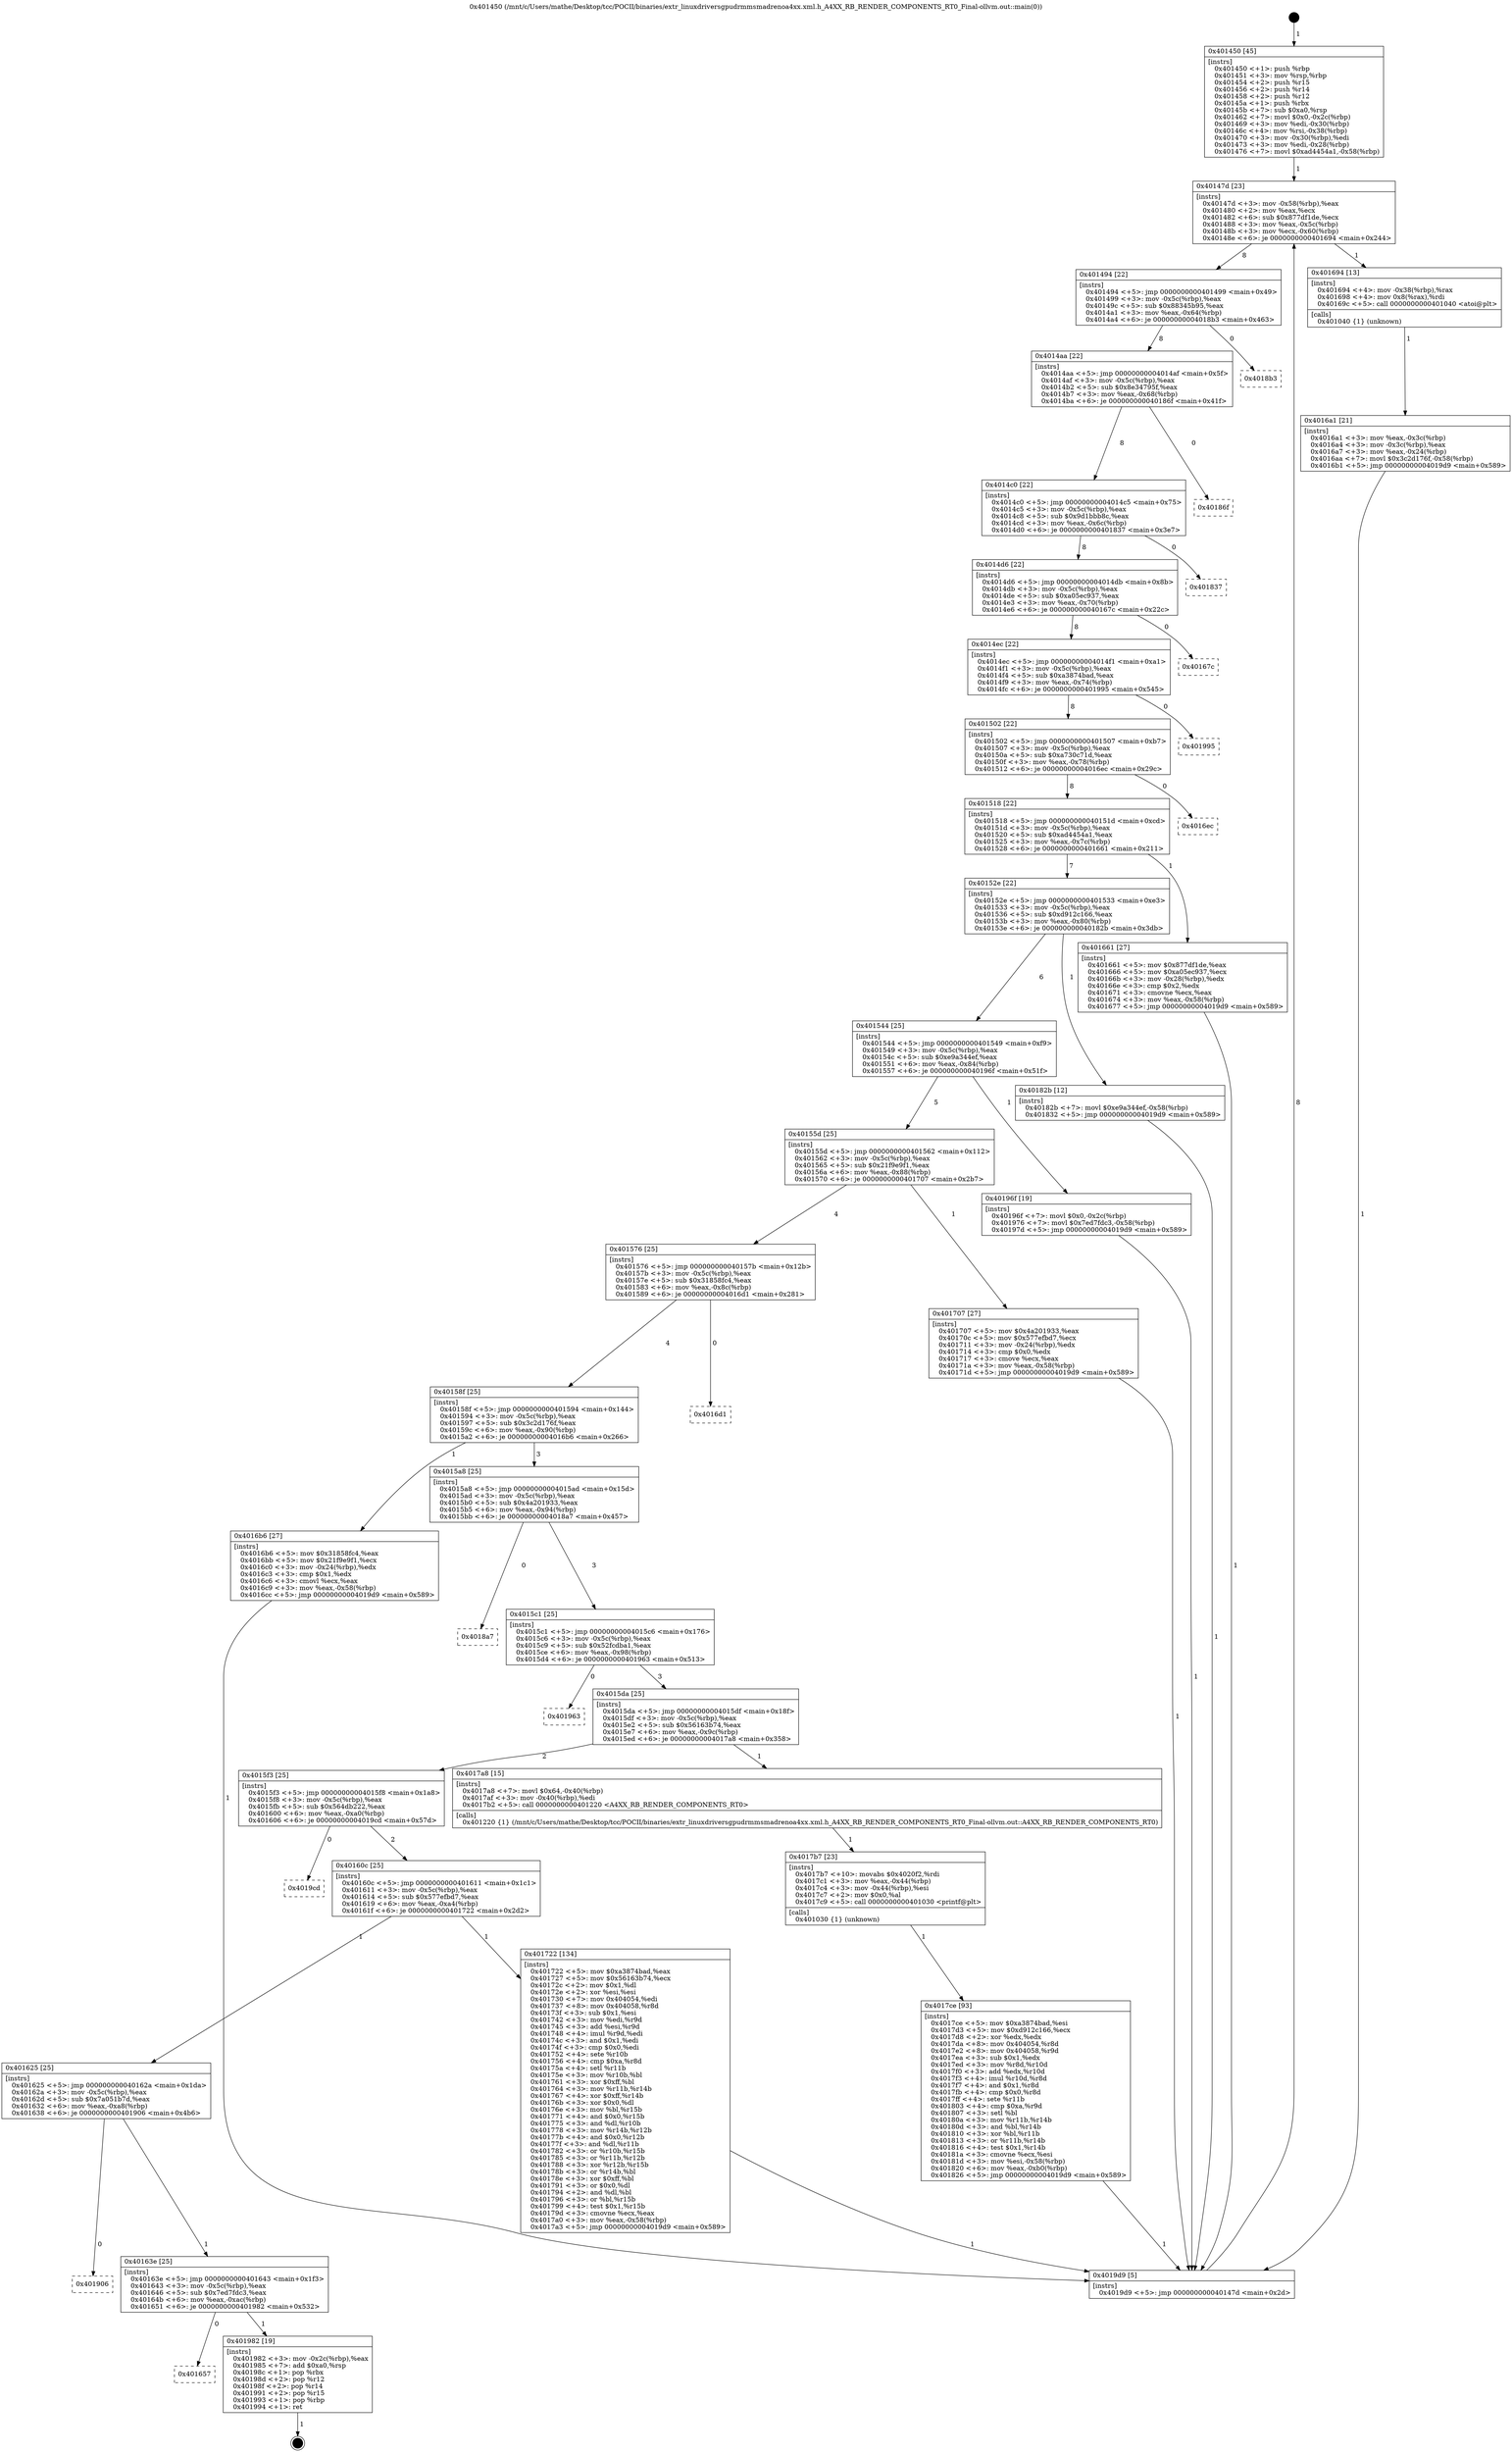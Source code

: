 digraph "0x401450" {
  label = "0x401450 (/mnt/c/Users/mathe/Desktop/tcc/POCII/binaries/extr_linuxdriversgpudrmmsmadrenoa4xx.xml.h_A4XX_RB_RENDER_COMPONENTS_RT0_Final-ollvm.out::main(0))"
  labelloc = "t"
  node[shape=record]

  Entry [label="",width=0.3,height=0.3,shape=circle,fillcolor=black,style=filled]
  "0x40147d" [label="{
     0x40147d [23]\l
     | [instrs]\l
     &nbsp;&nbsp;0x40147d \<+3\>: mov -0x58(%rbp),%eax\l
     &nbsp;&nbsp;0x401480 \<+2\>: mov %eax,%ecx\l
     &nbsp;&nbsp;0x401482 \<+6\>: sub $0x877df1de,%ecx\l
     &nbsp;&nbsp;0x401488 \<+3\>: mov %eax,-0x5c(%rbp)\l
     &nbsp;&nbsp;0x40148b \<+3\>: mov %ecx,-0x60(%rbp)\l
     &nbsp;&nbsp;0x40148e \<+6\>: je 0000000000401694 \<main+0x244\>\l
  }"]
  "0x401694" [label="{
     0x401694 [13]\l
     | [instrs]\l
     &nbsp;&nbsp;0x401694 \<+4\>: mov -0x38(%rbp),%rax\l
     &nbsp;&nbsp;0x401698 \<+4\>: mov 0x8(%rax),%rdi\l
     &nbsp;&nbsp;0x40169c \<+5\>: call 0000000000401040 \<atoi@plt\>\l
     | [calls]\l
     &nbsp;&nbsp;0x401040 \{1\} (unknown)\l
  }"]
  "0x401494" [label="{
     0x401494 [22]\l
     | [instrs]\l
     &nbsp;&nbsp;0x401494 \<+5\>: jmp 0000000000401499 \<main+0x49\>\l
     &nbsp;&nbsp;0x401499 \<+3\>: mov -0x5c(%rbp),%eax\l
     &nbsp;&nbsp;0x40149c \<+5\>: sub $0x88345b95,%eax\l
     &nbsp;&nbsp;0x4014a1 \<+3\>: mov %eax,-0x64(%rbp)\l
     &nbsp;&nbsp;0x4014a4 \<+6\>: je 00000000004018b3 \<main+0x463\>\l
  }"]
  Exit [label="",width=0.3,height=0.3,shape=circle,fillcolor=black,style=filled,peripheries=2]
  "0x4018b3" [label="{
     0x4018b3\l
  }", style=dashed]
  "0x4014aa" [label="{
     0x4014aa [22]\l
     | [instrs]\l
     &nbsp;&nbsp;0x4014aa \<+5\>: jmp 00000000004014af \<main+0x5f\>\l
     &nbsp;&nbsp;0x4014af \<+3\>: mov -0x5c(%rbp),%eax\l
     &nbsp;&nbsp;0x4014b2 \<+5\>: sub $0x8e34795f,%eax\l
     &nbsp;&nbsp;0x4014b7 \<+3\>: mov %eax,-0x68(%rbp)\l
     &nbsp;&nbsp;0x4014ba \<+6\>: je 000000000040186f \<main+0x41f\>\l
  }"]
  "0x401657" [label="{
     0x401657\l
  }", style=dashed]
  "0x40186f" [label="{
     0x40186f\l
  }", style=dashed]
  "0x4014c0" [label="{
     0x4014c0 [22]\l
     | [instrs]\l
     &nbsp;&nbsp;0x4014c0 \<+5\>: jmp 00000000004014c5 \<main+0x75\>\l
     &nbsp;&nbsp;0x4014c5 \<+3\>: mov -0x5c(%rbp),%eax\l
     &nbsp;&nbsp;0x4014c8 \<+5\>: sub $0x9d1bbb8c,%eax\l
     &nbsp;&nbsp;0x4014cd \<+3\>: mov %eax,-0x6c(%rbp)\l
     &nbsp;&nbsp;0x4014d0 \<+6\>: je 0000000000401837 \<main+0x3e7\>\l
  }"]
  "0x401982" [label="{
     0x401982 [19]\l
     | [instrs]\l
     &nbsp;&nbsp;0x401982 \<+3\>: mov -0x2c(%rbp),%eax\l
     &nbsp;&nbsp;0x401985 \<+7\>: add $0xa0,%rsp\l
     &nbsp;&nbsp;0x40198c \<+1\>: pop %rbx\l
     &nbsp;&nbsp;0x40198d \<+2\>: pop %r12\l
     &nbsp;&nbsp;0x40198f \<+2\>: pop %r14\l
     &nbsp;&nbsp;0x401991 \<+2\>: pop %r15\l
     &nbsp;&nbsp;0x401993 \<+1\>: pop %rbp\l
     &nbsp;&nbsp;0x401994 \<+1\>: ret\l
  }"]
  "0x401837" [label="{
     0x401837\l
  }", style=dashed]
  "0x4014d6" [label="{
     0x4014d6 [22]\l
     | [instrs]\l
     &nbsp;&nbsp;0x4014d6 \<+5\>: jmp 00000000004014db \<main+0x8b\>\l
     &nbsp;&nbsp;0x4014db \<+3\>: mov -0x5c(%rbp),%eax\l
     &nbsp;&nbsp;0x4014de \<+5\>: sub $0xa05ec937,%eax\l
     &nbsp;&nbsp;0x4014e3 \<+3\>: mov %eax,-0x70(%rbp)\l
     &nbsp;&nbsp;0x4014e6 \<+6\>: je 000000000040167c \<main+0x22c\>\l
  }"]
  "0x40163e" [label="{
     0x40163e [25]\l
     | [instrs]\l
     &nbsp;&nbsp;0x40163e \<+5\>: jmp 0000000000401643 \<main+0x1f3\>\l
     &nbsp;&nbsp;0x401643 \<+3\>: mov -0x5c(%rbp),%eax\l
     &nbsp;&nbsp;0x401646 \<+5\>: sub $0x7ed7fdc3,%eax\l
     &nbsp;&nbsp;0x40164b \<+6\>: mov %eax,-0xac(%rbp)\l
     &nbsp;&nbsp;0x401651 \<+6\>: je 0000000000401982 \<main+0x532\>\l
  }"]
  "0x40167c" [label="{
     0x40167c\l
  }", style=dashed]
  "0x4014ec" [label="{
     0x4014ec [22]\l
     | [instrs]\l
     &nbsp;&nbsp;0x4014ec \<+5\>: jmp 00000000004014f1 \<main+0xa1\>\l
     &nbsp;&nbsp;0x4014f1 \<+3\>: mov -0x5c(%rbp),%eax\l
     &nbsp;&nbsp;0x4014f4 \<+5\>: sub $0xa3874bad,%eax\l
     &nbsp;&nbsp;0x4014f9 \<+3\>: mov %eax,-0x74(%rbp)\l
     &nbsp;&nbsp;0x4014fc \<+6\>: je 0000000000401995 \<main+0x545\>\l
  }"]
  "0x401906" [label="{
     0x401906\l
  }", style=dashed]
  "0x401995" [label="{
     0x401995\l
  }", style=dashed]
  "0x401502" [label="{
     0x401502 [22]\l
     | [instrs]\l
     &nbsp;&nbsp;0x401502 \<+5\>: jmp 0000000000401507 \<main+0xb7\>\l
     &nbsp;&nbsp;0x401507 \<+3\>: mov -0x5c(%rbp),%eax\l
     &nbsp;&nbsp;0x40150a \<+5\>: sub $0xa730c71d,%eax\l
     &nbsp;&nbsp;0x40150f \<+3\>: mov %eax,-0x78(%rbp)\l
     &nbsp;&nbsp;0x401512 \<+6\>: je 00000000004016ec \<main+0x29c\>\l
  }"]
  "0x4017ce" [label="{
     0x4017ce [93]\l
     | [instrs]\l
     &nbsp;&nbsp;0x4017ce \<+5\>: mov $0xa3874bad,%esi\l
     &nbsp;&nbsp;0x4017d3 \<+5\>: mov $0xd912c166,%ecx\l
     &nbsp;&nbsp;0x4017d8 \<+2\>: xor %edx,%edx\l
     &nbsp;&nbsp;0x4017da \<+8\>: mov 0x404054,%r8d\l
     &nbsp;&nbsp;0x4017e2 \<+8\>: mov 0x404058,%r9d\l
     &nbsp;&nbsp;0x4017ea \<+3\>: sub $0x1,%edx\l
     &nbsp;&nbsp;0x4017ed \<+3\>: mov %r8d,%r10d\l
     &nbsp;&nbsp;0x4017f0 \<+3\>: add %edx,%r10d\l
     &nbsp;&nbsp;0x4017f3 \<+4\>: imul %r10d,%r8d\l
     &nbsp;&nbsp;0x4017f7 \<+4\>: and $0x1,%r8d\l
     &nbsp;&nbsp;0x4017fb \<+4\>: cmp $0x0,%r8d\l
     &nbsp;&nbsp;0x4017ff \<+4\>: sete %r11b\l
     &nbsp;&nbsp;0x401803 \<+4\>: cmp $0xa,%r9d\l
     &nbsp;&nbsp;0x401807 \<+3\>: setl %bl\l
     &nbsp;&nbsp;0x40180a \<+3\>: mov %r11b,%r14b\l
     &nbsp;&nbsp;0x40180d \<+3\>: and %bl,%r14b\l
     &nbsp;&nbsp;0x401810 \<+3\>: xor %bl,%r11b\l
     &nbsp;&nbsp;0x401813 \<+3\>: or %r11b,%r14b\l
     &nbsp;&nbsp;0x401816 \<+4\>: test $0x1,%r14b\l
     &nbsp;&nbsp;0x40181a \<+3\>: cmovne %ecx,%esi\l
     &nbsp;&nbsp;0x40181d \<+3\>: mov %esi,-0x58(%rbp)\l
     &nbsp;&nbsp;0x401820 \<+6\>: mov %eax,-0xb0(%rbp)\l
     &nbsp;&nbsp;0x401826 \<+5\>: jmp 00000000004019d9 \<main+0x589\>\l
  }"]
  "0x4016ec" [label="{
     0x4016ec\l
  }", style=dashed]
  "0x401518" [label="{
     0x401518 [22]\l
     | [instrs]\l
     &nbsp;&nbsp;0x401518 \<+5\>: jmp 000000000040151d \<main+0xcd\>\l
     &nbsp;&nbsp;0x40151d \<+3\>: mov -0x5c(%rbp),%eax\l
     &nbsp;&nbsp;0x401520 \<+5\>: sub $0xad4454a1,%eax\l
     &nbsp;&nbsp;0x401525 \<+3\>: mov %eax,-0x7c(%rbp)\l
     &nbsp;&nbsp;0x401528 \<+6\>: je 0000000000401661 \<main+0x211\>\l
  }"]
  "0x4017b7" [label="{
     0x4017b7 [23]\l
     | [instrs]\l
     &nbsp;&nbsp;0x4017b7 \<+10\>: movabs $0x4020f2,%rdi\l
     &nbsp;&nbsp;0x4017c1 \<+3\>: mov %eax,-0x44(%rbp)\l
     &nbsp;&nbsp;0x4017c4 \<+3\>: mov -0x44(%rbp),%esi\l
     &nbsp;&nbsp;0x4017c7 \<+2\>: mov $0x0,%al\l
     &nbsp;&nbsp;0x4017c9 \<+5\>: call 0000000000401030 \<printf@plt\>\l
     | [calls]\l
     &nbsp;&nbsp;0x401030 \{1\} (unknown)\l
  }"]
  "0x401661" [label="{
     0x401661 [27]\l
     | [instrs]\l
     &nbsp;&nbsp;0x401661 \<+5\>: mov $0x877df1de,%eax\l
     &nbsp;&nbsp;0x401666 \<+5\>: mov $0xa05ec937,%ecx\l
     &nbsp;&nbsp;0x40166b \<+3\>: mov -0x28(%rbp),%edx\l
     &nbsp;&nbsp;0x40166e \<+3\>: cmp $0x2,%edx\l
     &nbsp;&nbsp;0x401671 \<+3\>: cmovne %ecx,%eax\l
     &nbsp;&nbsp;0x401674 \<+3\>: mov %eax,-0x58(%rbp)\l
     &nbsp;&nbsp;0x401677 \<+5\>: jmp 00000000004019d9 \<main+0x589\>\l
  }"]
  "0x40152e" [label="{
     0x40152e [22]\l
     | [instrs]\l
     &nbsp;&nbsp;0x40152e \<+5\>: jmp 0000000000401533 \<main+0xe3\>\l
     &nbsp;&nbsp;0x401533 \<+3\>: mov -0x5c(%rbp),%eax\l
     &nbsp;&nbsp;0x401536 \<+5\>: sub $0xd912c166,%eax\l
     &nbsp;&nbsp;0x40153b \<+3\>: mov %eax,-0x80(%rbp)\l
     &nbsp;&nbsp;0x40153e \<+6\>: je 000000000040182b \<main+0x3db\>\l
  }"]
  "0x4019d9" [label="{
     0x4019d9 [5]\l
     | [instrs]\l
     &nbsp;&nbsp;0x4019d9 \<+5\>: jmp 000000000040147d \<main+0x2d\>\l
  }"]
  "0x401450" [label="{
     0x401450 [45]\l
     | [instrs]\l
     &nbsp;&nbsp;0x401450 \<+1\>: push %rbp\l
     &nbsp;&nbsp;0x401451 \<+3\>: mov %rsp,%rbp\l
     &nbsp;&nbsp;0x401454 \<+2\>: push %r15\l
     &nbsp;&nbsp;0x401456 \<+2\>: push %r14\l
     &nbsp;&nbsp;0x401458 \<+2\>: push %r12\l
     &nbsp;&nbsp;0x40145a \<+1\>: push %rbx\l
     &nbsp;&nbsp;0x40145b \<+7\>: sub $0xa0,%rsp\l
     &nbsp;&nbsp;0x401462 \<+7\>: movl $0x0,-0x2c(%rbp)\l
     &nbsp;&nbsp;0x401469 \<+3\>: mov %edi,-0x30(%rbp)\l
     &nbsp;&nbsp;0x40146c \<+4\>: mov %rsi,-0x38(%rbp)\l
     &nbsp;&nbsp;0x401470 \<+3\>: mov -0x30(%rbp),%edi\l
     &nbsp;&nbsp;0x401473 \<+3\>: mov %edi,-0x28(%rbp)\l
     &nbsp;&nbsp;0x401476 \<+7\>: movl $0xad4454a1,-0x58(%rbp)\l
  }"]
  "0x4016a1" [label="{
     0x4016a1 [21]\l
     | [instrs]\l
     &nbsp;&nbsp;0x4016a1 \<+3\>: mov %eax,-0x3c(%rbp)\l
     &nbsp;&nbsp;0x4016a4 \<+3\>: mov -0x3c(%rbp),%eax\l
     &nbsp;&nbsp;0x4016a7 \<+3\>: mov %eax,-0x24(%rbp)\l
     &nbsp;&nbsp;0x4016aa \<+7\>: movl $0x3c2d176f,-0x58(%rbp)\l
     &nbsp;&nbsp;0x4016b1 \<+5\>: jmp 00000000004019d9 \<main+0x589\>\l
  }"]
  "0x401625" [label="{
     0x401625 [25]\l
     | [instrs]\l
     &nbsp;&nbsp;0x401625 \<+5\>: jmp 000000000040162a \<main+0x1da\>\l
     &nbsp;&nbsp;0x40162a \<+3\>: mov -0x5c(%rbp),%eax\l
     &nbsp;&nbsp;0x40162d \<+5\>: sub $0x7a051b7d,%eax\l
     &nbsp;&nbsp;0x401632 \<+6\>: mov %eax,-0xa8(%rbp)\l
     &nbsp;&nbsp;0x401638 \<+6\>: je 0000000000401906 \<main+0x4b6\>\l
  }"]
  "0x40182b" [label="{
     0x40182b [12]\l
     | [instrs]\l
     &nbsp;&nbsp;0x40182b \<+7\>: movl $0xe9a344ef,-0x58(%rbp)\l
     &nbsp;&nbsp;0x401832 \<+5\>: jmp 00000000004019d9 \<main+0x589\>\l
  }"]
  "0x401544" [label="{
     0x401544 [25]\l
     | [instrs]\l
     &nbsp;&nbsp;0x401544 \<+5\>: jmp 0000000000401549 \<main+0xf9\>\l
     &nbsp;&nbsp;0x401549 \<+3\>: mov -0x5c(%rbp),%eax\l
     &nbsp;&nbsp;0x40154c \<+5\>: sub $0xe9a344ef,%eax\l
     &nbsp;&nbsp;0x401551 \<+6\>: mov %eax,-0x84(%rbp)\l
     &nbsp;&nbsp;0x401557 \<+6\>: je 000000000040196f \<main+0x51f\>\l
  }"]
  "0x401722" [label="{
     0x401722 [134]\l
     | [instrs]\l
     &nbsp;&nbsp;0x401722 \<+5\>: mov $0xa3874bad,%eax\l
     &nbsp;&nbsp;0x401727 \<+5\>: mov $0x56163b74,%ecx\l
     &nbsp;&nbsp;0x40172c \<+2\>: mov $0x1,%dl\l
     &nbsp;&nbsp;0x40172e \<+2\>: xor %esi,%esi\l
     &nbsp;&nbsp;0x401730 \<+7\>: mov 0x404054,%edi\l
     &nbsp;&nbsp;0x401737 \<+8\>: mov 0x404058,%r8d\l
     &nbsp;&nbsp;0x40173f \<+3\>: sub $0x1,%esi\l
     &nbsp;&nbsp;0x401742 \<+3\>: mov %edi,%r9d\l
     &nbsp;&nbsp;0x401745 \<+3\>: add %esi,%r9d\l
     &nbsp;&nbsp;0x401748 \<+4\>: imul %r9d,%edi\l
     &nbsp;&nbsp;0x40174c \<+3\>: and $0x1,%edi\l
     &nbsp;&nbsp;0x40174f \<+3\>: cmp $0x0,%edi\l
     &nbsp;&nbsp;0x401752 \<+4\>: sete %r10b\l
     &nbsp;&nbsp;0x401756 \<+4\>: cmp $0xa,%r8d\l
     &nbsp;&nbsp;0x40175a \<+4\>: setl %r11b\l
     &nbsp;&nbsp;0x40175e \<+3\>: mov %r10b,%bl\l
     &nbsp;&nbsp;0x401761 \<+3\>: xor $0xff,%bl\l
     &nbsp;&nbsp;0x401764 \<+3\>: mov %r11b,%r14b\l
     &nbsp;&nbsp;0x401767 \<+4\>: xor $0xff,%r14b\l
     &nbsp;&nbsp;0x40176b \<+3\>: xor $0x0,%dl\l
     &nbsp;&nbsp;0x40176e \<+3\>: mov %bl,%r15b\l
     &nbsp;&nbsp;0x401771 \<+4\>: and $0x0,%r15b\l
     &nbsp;&nbsp;0x401775 \<+3\>: and %dl,%r10b\l
     &nbsp;&nbsp;0x401778 \<+3\>: mov %r14b,%r12b\l
     &nbsp;&nbsp;0x40177b \<+4\>: and $0x0,%r12b\l
     &nbsp;&nbsp;0x40177f \<+3\>: and %dl,%r11b\l
     &nbsp;&nbsp;0x401782 \<+3\>: or %r10b,%r15b\l
     &nbsp;&nbsp;0x401785 \<+3\>: or %r11b,%r12b\l
     &nbsp;&nbsp;0x401788 \<+3\>: xor %r12b,%r15b\l
     &nbsp;&nbsp;0x40178b \<+3\>: or %r14b,%bl\l
     &nbsp;&nbsp;0x40178e \<+3\>: xor $0xff,%bl\l
     &nbsp;&nbsp;0x401791 \<+3\>: or $0x0,%dl\l
     &nbsp;&nbsp;0x401794 \<+2\>: and %dl,%bl\l
     &nbsp;&nbsp;0x401796 \<+3\>: or %bl,%r15b\l
     &nbsp;&nbsp;0x401799 \<+4\>: test $0x1,%r15b\l
     &nbsp;&nbsp;0x40179d \<+3\>: cmovne %ecx,%eax\l
     &nbsp;&nbsp;0x4017a0 \<+3\>: mov %eax,-0x58(%rbp)\l
     &nbsp;&nbsp;0x4017a3 \<+5\>: jmp 00000000004019d9 \<main+0x589\>\l
  }"]
  "0x40196f" [label="{
     0x40196f [19]\l
     | [instrs]\l
     &nbsp;&nbsp;0x40196f \<+7\>: movl $0x0,-0x2c(%rbp)\l
     &nbsp;&nbsp;0x401976 \<+7\>: movl $0x7ed7fdc3,-0x58(%rbp)\l
     &nbsp;&nbsp;0x40197d \<+5\>: jmp 00000000004019d9 \<main+0x589\>\l
  }"]
  "0x40155d" [label="{
     0x40155d [25]\l
     | [instrs]\l
     &nbsp;&nbsp;0x40155d \<+5\>: jmp 0000000000401562 \<main+0x112\>\l
     &nbsp;&nbsp;0x401562 \<+3\>: mov -0x5c(%rbp),%eax\l
     &nbsp;&nbsp;0x401565 \<+5\>: sub $0x21f9e9f1,%eax\l
     &nbsp;&nbsp;0x40156a \<+6\>: mov %eax,-0x88(%rbp)\l
     &nbsp;&nbsp;0x401570 \<+6\>: je 0000000000401707 \<main+0x2b7\>\l
  }"]
  "0x40160c" [label="{
     0x40160c [25]\l
     | [instrs]\l
     &nbsp;&nbsp;0x40160c \<+5\>: jmp 0000000000401611 \<main+0x1c1\>\l
     &nbsp;&nbsp;0x401611 \<+3\>: mov -0x5c(%rbp),%eax\l
     &nbsp;&nbsp;0x401614 \<+5\>: sub $0x577efbd7,%eax\l
     &nbsp;&nbsp;0x401619 \<+6\>: mov %eax,-0xa4(%rbp)\l
     &nbsp;&nbsp;0x40161f \<+6\>: je 0000000000401722 \<main+0x2d2\>\l
  }"]
  "0x401707" [label="{
     0x401707 [27]\l
     | [instrs]\l
     &nbsp;&nbsp;0x401707 \<+5\>: mov $0x4a201933,%eax\l
     &nbsp;&nbsp;0x40170c \<+5\>: mov $0x577efbd7,%ecx\l
     &nbsp;&nbsp;0x401711 \<+3\>: mov -0x24(%rbp),%edx\l
     &nbsp;&nbsp;0x401714 \<+3\>: cmp $0x0,%edx\l
     &nbsp;&nbsp;0x401717 \<+3\>: cmove %ecx,%eax\l
     &nbsp;&nbsp;0x40171a \<+3\>: mov %eax,-0x58(%rbp)\l
     &nbsp;&nbsp;0x40171d \<+5\>: jmp 00000000004019d9 \<main+0x589\>\l
  }"]
  "0x401576" [label="{
     0x401576 [25]\l
     | [instrs]\l
     &nbsp;&nbsp;0x401576 \<+5\>: jmp 000000000040157b \<main+0x12b\>\l
     &nbsp;&nbsp;0x40157b \<+3\>: mov -0x5c(%rbp),%eax\l
     &nbsp;&nbsp;0x40157e \<+5\>: sub $0x31858fc4,%eax\l
     &nbsp;&nbsp;0x401583 \<+6\>: mov %eax,-0x8c(%rbp)\l
     &nbsp;&nbsp;0x401589 \<+6\>: je 00000000004016d1 \<main+0x281\>\l
  }"]
  "0x4019cd" [label="{
     0x4019cd\l
  }", style=dashed]
  "0x4016d1" [label="{
     0x4016d1\l
  }", style=dashed]
  "0x40158f" [label="{
     0x40158f [25]\l
     | [instrs]\l
     &nbsp;&nbsp;0x40158f \<+5\>: jmp 0000000000401594 \<main+0x144\>\l
     &nbsp;&nbsp;0x401594 \<+3\>: mov -0x5c(%rbp),%eax\l
     &nbsp;&nbsp;0x401597 \<+5\>: sub $0x3c2d176f,%eax\l
     &nbsp;&nbsp;0x40159c \<+6\>: mov %eax,-0x90(%rbp)\l
     &nbsp;&nbsp;0x4015a2 \<+6\>: je 00000000004016b6 \<main+0x266\>\l
  }"]
  "0x4015f3" [label="{
     0x4015f3 [25]\l
     | [instrs]\l
     &nbsp;&nbsp;0x4015f3 \<+5\>: jmp 00000000004015f8 \<main+0x1a8\>\l
     &nbsp;&nbsp;0x4015f8 \<+3\>: mov -0x5c(%rbp),%eax\l
     &nbsp;&nbsp;0x4015fb \<+5\>: sub $0x564db222,%eax\l
     &nbsp;&nbsp;0x401600 \<+6\>: mov %eax,-0xa0(%rbp)\l
     &nbsp;&nbsp;0x401606 \<+6\>: je 00000000004019cd \<main+0x57d\>\l
  }"]
  "0x4016b6" [label="{
     0x4016b6 [27]\l
     | [instrs]\l
     &nbsp;&nbsp;0x4016b6 \<+5\>: mov $0x31858fc4,%eax\l
     &nbsp;&nbsp;0x4016bb \<+5\>: mov $0x21f9e9f1,%ecx\l
     &nbsp;&nbsp;0x4016c0 \<+3\>: mov -0x24(%rbp),%edx\l
     &nbsp;&nbsp;0x4016c3 \<+3\>: cmp $0x1,%edx\l
     &nbsp;&nbsp;0x4016c6 \<+3\>: cmovl %ecx,%eax\l
     &nbsp;&nbsp;0x4016c9 \<+3\>: mov %eax,-0x58(%rbp)\l
     &nbsp;&nbsp;0x4016cc \<+5\>: jmp 00000000004019d9 \<main+0x589\>\l
  }"]
  "0x4015a8" [label="{
     0x4015a8 [25]\l
     | [instrs]\l
     &nbsp;&nbsp;0x4015a8 \<+5\>: jmp 00000000004015ad \<main+0x15d\>\l
     &nbsp;&nbsp;0x4015ad \<+3\>: mov -0x5c(%rbp),%eax\l
     &nbsp;&nbsp;0x4015b0 \<+5\>: sub $0x4a201933,%eax\l
     &nbsp;&nbsp;0x4015b5 \<+6\>: mov %eax,-0x94(%rbp)\l
     &nbsp;&nbsp;0x4015bb \<+6\>: je 00000000004018a7 \<main+0x457\>\l
  }"]
  "0x4017a8" [label="{
     0x4017a8 [15]\l
     | [instrs]\l
     &nbsp;&nbsp;0x4017a8 \<+7\>: movl $0x64,-0x40(%rbp)\l
     &nbsp;&nbsp;0x4017af \<+3\>: mov -0x40(%rbp),%edi\l
     &nbsp;&nbsp;0x4017b2 \<+5\>: call 0000000000401220 \<A4XX_RB_RENDER_COMPONENTS_RT0\>\l
     | [calls]\l
     &nbsp;&nbsp;0x401220 \{1\} (/mnt/c/Users/mathe/Desktop/tcc/POCII/binaries/extr_linuxdriversgpudrmmsmadrenoa4xx.xml.h_A4XX_RB_RENDER_COMPONENTS_RT0_Final-ollvm.out::A4XX_RB_RENDER_COMPONENTS_RT0)\l
  }"]
  "0x4018a7" [label="{
     0x4018a7\l
  }", style=dashed]
  "0x4015c1" [label="{
     0x4015c1 [25]\l
     | [instrs]\l
     &nbsp;&nbsp;0x4015c1 \<+5\>: jmp 00000000004015c6 \<main+0x176\>\l
     &nbsp;&nbsp;0x4015c6 \<+3\>: mov -0x5c(%rbp),%eax\l
     &nbsp;&nbsp;0x4015c9 \<+5\>: sub $0x52fcdba1,%eax\l
     &nbsp;&nbsp;0x4015ce \<+6\>: mov %eax,-0x98(%rbp)\l
     &nbsp;&nbsp;0x4015d4 \<+6\>: je 0000000000401963 \<main+0x513\>\l
  }"]
  "0x4015da" [label="{
     0x4015da [25]\l
     | [instrs]\l
     &nbsp;&nbsp;0x4015da \<+5\>: jmp 00000000004015df \<main+0x18f\>\l
     &nbsp;&nbsp;0x4015df \<+3\>: mov -0x5c(%rbp),%eax\l
     &nbsp;&nbsp;0x4015e2 \<+5\>: sub $0x56163b74,%eax\l
     &nbsp;&nbsp;0x4015e7 \<+6\>: mov %eax,-0x9c(%rbp)\l
     &nbsp;&nbsp;0x4015ed \<+6\>: je 00000000004017a8 \<main+0x358\>\l
  }"]
  "0x401963" [label="{
     0x401963\l
  }", style=dashed]
  Entry -> "0x401450" [label=" 1"]
  "0x40147d" -> "0x401694" [label=" 1"]
  "0x40147d" -> "0x401494" [label=" 8"]
  "0x401982" -> Exit [label=" 1"]
  "0x401494" -> "0x4018b3" [label=" 0"]
  "0x401494" -> "0x4014aa" [label=" 8"]
  "0x40163e" -> "0x401657" [label=" 0"]
  "0x4014aa" -> "0x40186f" [label=" 0"]
  "0x4014aa" -> "0x4014c0" [label=" 8"]
  "0x40163e" -> "0x401982" [label=" 1"]
  "0x4014c0" -> "0x401837" [label=" 0"]
  "0x4014c0" -> "0x4014d6" [label=" 8"]
  "0x401625" -> "0x40163e" [label=" 1"]
  "0x4014d6" -> "0x40167c" [label=" 0"]
  "0x4014d6" -> "0x4014ec" [label=" 8"]
  "0x401625" -> "0x401906" [label=" 0"]
  "0x4014ec" -> "0x401995" [label=" 0"]
  "0x4014ec" -> "0x401502" [label=" 8"]
  "0x40196f" -> "0x4019d9" [label=" 1"]
  "0x401502" -> "0x4016ec" [label=" 0"]
  "0x401502" -> "0x401518" [label=" 8"]
  "0x40182b" -> "0x4019d9" [label=" 1"]
  "0x401518" -> "0x401661" [label=" 1"]
  "0x401518" -> "0x40152e" [label=" 7"]
  "0x401661" -> "0x4019d9" [label=" 1"]
  "0x401450" -> "0x40147d" [label=" 1"]
  "0x4019d9" -> "0x40147d" [label=" 8"]
  "0x401694" -> "0x4016a1" [label=" 1"]
  "0x4016a1" -> "0x4019d9" [label=" 1"]
  "0x4017ce" -> "0x4019d9" [label=" 1"]
  "0x40152e" -> "0x40182b" [label=" 1"]
  "0x40152e" -> "0x401544" [label=" 6"]
  "0x4017b7" -> "0x4017ce" [label=" 1"]
  "0x401544" -> "0x40196f" [label=" 1"]
  "0x401544" -> "0x40155d" [label=" 5"]
  "0x4017a8" -> "0x4017b7" [label=" 1"]
  "0x40155d" -> "0x401707" [label=" 1"]
  "0x40155d" -> "0x401576" [label=" 4"]
  "0x40160c" -> "0x401625" [label=" 1"]
  "0x401576" -> "0x4016d1" [label=" 0"]
  "0x401576" -> "0x40158f" [label=" 4"]
  "0x40160c" -> "0x401722" [label=" 1"]
  "0x40158f" -> "0x4016b6" [label=" 1"]
  "0x40158f" -> "0x4015a8" [label=" 3"]
  "0x4016b6" -> "0x4019d9" [label=" 1"]
  "0x401707" -> "0x4019d9" [label=" 1"]
  "0x4015f3" -> "0x40160c" [label=" 2"]
  "0x4015a8" -> "0x4018a7" [label=" 0"]
  "0x4015a8" -> "0x4015c1" [label=" 3"]
  "0x4015f3" -> "0x4019cd" [label=" 0"]
  "0x4015c1" -> "0x401963" [label=" 0"]
  "0x4015c1" -> "0x4015da" [label=" 3"]
  "0x401722" -> "0x4019d9" [label=" 1"]
  "0x4015da" -> "0x4017a8" [label=" 1"]
  "0x4015da" -> "0x4015f3" [label=" 2"]
}
